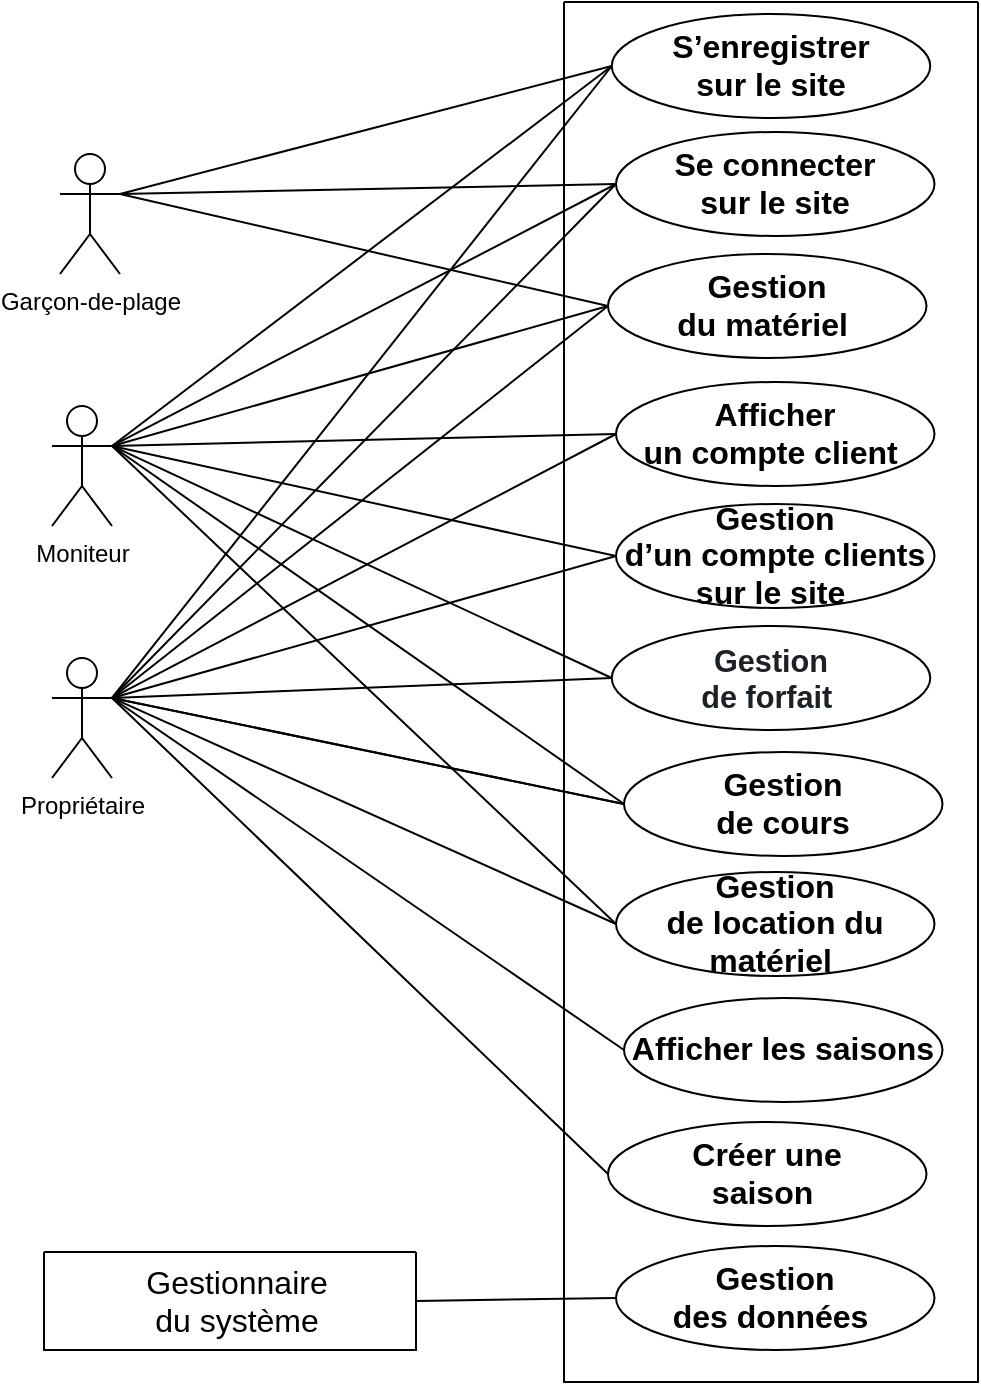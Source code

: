 <mxfile version="24.9.1">
  <diagram name="Page-1" id="cXf2GQKjWKF9Lp0_-bPR">
    <mxGraphModel dx="3268" dy="1784" grid="0" gridSize="10" guides="1" tooltips="1" connect="1" arrows="1" fold="1" page="0" pageScale="1" pageWidth="827" pageHeight="1169" math="0" shadow="0">
      <root>
        <mxCell id="0" />
        <mxCell id="1" parent="0" />
        <mxCell id="Psi2qHV0cRo6ceo7dTG1-1" value="Moniteur" style="shape=umlActor;verticalLabelPosition=bottom;verticalAlign=top;html=1;outlineConnect=0;" parent="1" vertex="1">
          <mxGeometry x="-855" y="-340" width="30" height="60" as="geometry" />
        </mxCell>
        <mxCell id="Psi2qHV0cRo6ceo7dTG1-2" value="Garçon-de-plage" style="shape=umlActor;verticalLabelPosition=bottom;verticalAlign=top;html=1;outlineConnect=0;" parent="1" vertex="1">
          <mxGeometry x="-851" y="-466" width="30" height="60" as="geometry" />
        </mxCell>
        <mxCell id="Psi2qHV0cRo6ceo7dTG1-3" value="Propriétaire" style="shape=umlActor;verticalLabelPosition=bottom;verticalAlign=top;html=1;outlineConnect=0;" parent="1" vertex="1">
          <mxGeometry x="-855" y="-214" width="30" height="60" as="geometry" />
        </mxCell>
        <mxCell id="Psi2qHV0cRo6ceo7dTG1-10" value="" style="swimlane;startSize=0;" parent="1" vertex="1">
          <mxGeometry x="-599" y="-542" width="207" height="690" as="geometry" />
        </mxCell>
        <mxCell id="Psi2qHV0cRo6ceo7dTG1-11" value="&lt;b&gt;&lt;span style=&quot;font-size:12.0pt;line-height:115%;&lt;br/&gt;font-family:&amp;quot;Aptos&amp;quot;,sans-serif;mso-ascii-theme-font:minor-latin;mso-fareast-font-family:&lt;br/&gt;Aptos;mso-fareast-theme-font:minor-latin;mso-hansi-theme-font:minor-latin;&lt;br/&gt;mso-bidi-font-family:&amp;quot;Times New Roman&amp;quot;;mso-bidi-theme-font:minor-bidi;&lt;br/&gt;mso-ansi-language:FR;mso-fareast-language:EN-US;mso-bidi-language:AR-SA&quot;&gt;S’enregistrer&lt;br/&gt;sur le site&lt;/span&gt;&lt;/b&gt;" style="ellipse;whiteSpace=wrap;html=1;" parent="Psi2qHV0cRo6ceo7dTG1-10" vertex="1">
          <mxGeometry x="23.88" y="6" width="159.25" height="52" as="geometry" />
        </mxCell>
        <mxCell id="Psi2qHV0cRo6ceo7dTG1-12" value="&lt;b&gt;&lt;span style=&quot;font-size:12.0pt;line-height:115%;&lt;br/&gt;font-family:&amp;quot;Aptos&amp;quot;,sans-serif;mso-ascii-theme-font:minor-latin;mso-fareast-font-family:&lt;br/&gt;Aptos;mso-fareast-theme-font:minor-latin;mso-hansi-theme-font:minor-latin;&lt;br/&gt;mso-bidi-font-family:&amp;quot;Times New Roman&amp;quot;;mso-bidi-theme-font:minor-bidi;&lt;br/&gt;mso-ansi-language:FR;mso-fareast-language:EN-US;mso-bidi-language:AR-SA&quot;&gt;Se connecter&lt;br/&gt;sur le site&lt;/span&gt;&lt;/b&gt;" style="ellipse;whiteSpace=wrap;html=1;" parent="Psi2qHV0cRo6ceo7dTG1-10" vertex="1">
          <mxGeometry x="26" y="65" width="159.25" height="52" as="geometry" />
        </mxCell>
        <mxCell id="Psi2qHV0cRo6ceo7dTG1-13" value="&lt;b&gt;&lt;span style=&quot;font-size:12.0pt;line-height:115%;&lt;br/&gt;font-family:&amp;quot;Aptos&amp;quot;,sans-serif;mso-ascii-theme-font:minor-latin;mso-fareast-font-family:&lt;br/&gt;Aptos;mso-fareast-theme-font:minor-latin;mso-hansi-theme-font:minor-latin;&lt;br/&gt;mso-bidi-font-family:&amp;quot;Times New Roman&amp;quot;;mso-bidi-theme-font:minor-bidi;&lt;br/&gt;mso-ansi-language:FR;mso-fareast-language:EN-US;mso-bidi-language:AR-SA&quot;&gt;Créer une&lt;br/&gt;saison&amp;nbsp;&lt;/span&gt;&lt;/b&gt;" style="ellipse;whiteSpace=wrap;html=1;" parent="Psi2qHV0cRo6ceo7dTG1-10" vertex="1">
          <mxGeometry x="22" y="560" width="159.25" height="52" as="geometry" />
        </mxCell>
        <mxCell id="Psi2qHV0cRo6ceo7dTG1-14" value="&lt;b&gt;&lt;span style=&quot;font-size:12.0pt;line-height:115%;&lt;br/&gt;font-family:&amp;quot;Aptos&amp;quot;,sans-serif;mso-ascii-theme-font:minor-latin;mso-fareast-font-family:&lt;br/&gt;Aptos;mso-fareast-theme-font:minor-latin;mso-hansi-theme-font:minor-latin;&lt;br/&gt;mso-bidi-font-family:&amp;quot;Times New Roman&amp;quot;;mso-bidi-theme-font:minor-bidi;&lt;br/&gt;mso-ansi-language:FR;mso-fareast-language:EN-US;mso-bidi-language:AR-SA&quot;&gt;Afficher&lt;br/&gt;un compte client&amp;nbsp;&lt;/span&gt;&lt;/b&gt;" style="ellipse;whiteSpace=wrap;html=1;" parent="Psi2qHV0cRo6ceo7dTG1-10" vertex="1">
          <mxGeometry x="26" y="190" width="159.25" height="52" as="geometry" />
        </mxCell>
        <mxCell id="O1G0JqCpLjOHNacf1Rvf-2" value="&lt;b&gt;&lt;span style=&quot;font-size:12.0pt;line-height:115%;&lt;br/&gt;font-family:&amp;quot;Aptos&amp;quot;,sans-serif;mso-ascii-theme-font:minor-latin;mso-fareast-font-family:&lt;br/&gt;Aptos;mso-fareast-theme-font:minor-latin;mso-hansi-theme-font:minor-latin;&lt;br/&gt;mso-bidi-font-family:&amp;quot;Times New Roman&amp;quot;;mso-bidi-theme-font:minor-bidi;&lt;br/&gt;mso-ansi-language:FR;mso-fareast-language:EN-US;mso-bidi-language:AR-SA&quot;&gt;Gestion&lt;br/&gt;d’un compte clients sur le site&amp;nbsp;&lt;/span&gt;&lt;/b&gt;" style="ellipse;whiteSpace=wrap;html=1;" vertex="1" parent="Psi2qHV0cRo6ceo7dTG1-10">
          <mxGeometry x="26" y="251" width="159.25" height="52" as="geometry" />
        </mxCell>
        <mxCell id="O1G0JqCpLjOHNacf1Rvf-9" value="&lt;b&gt;&lt;span style=&quot;font-size: 11.5pt; line-height: 115%; font-family: Arial, sans-serif; color: rgb(29, 33, 37); background-image: initial; background-position: initial; background-size: initial; background-repeat: initial; background-attachment: initial; background-origin: initial; background-clip: initial;&quot;&gt;Gestion&lt;br/&gt;de forfait&amp;nbsp;&lt;/span&gt;&lt;/b&gt;" style="ellipse;whiteSpace=wrap;html=1;" vertex="1" parent="Psi2qHV0cRo6ceo7dTG1-10">
          <mxGeometry x="23.88" y="312" width="159.25" height="52" as="geometry" />
        </mxCell>
        <mxCell id="O1G0JqCpLjOHNacf1Rvf-10" value="&lt;b&gt;&lt;span style=&quot;font-size:12.0pt;line-height:115%;&lt;br/&gt;font-family:&amp;quot;Aptos&amp;quot;,sans-serif;mso-ascii-theme-font:minor-latin;mso-fareast-font-family:&lt;br/&gt;Aptos;mso-fareast-theme-font:minor-latin;mso-hansi-theme-font:minor-latin;&lt;br/&gt;mso-bidi-font-family:&amp;quot;Times New Roman&amp;quot;;mso-bidi-theme-font:minor-bidi;&lt;br/&gt;mso-ansi-language:FR;mso-fareast-language:EN-US;mso-bidi-language:AR-SA&quot;&gt;Gestion&lt;br/&gt;de cours&lt;/span&gt;&lt;/b&gt;" style="ellipse;whiteSpace=wrap;html=1;" vertex="1" parent="Psi2qHV0cRo6ceo7dTG1-10">
          <mxGeometry x="30" y="375" width="159.25" height="52" as="geometry" />
        </mxCell>
        <mxCell id="O1G0JqCpLjOHNacf1Rvf-11" value="&lt;b&gt;&lt;span style=&quot;font-size:12.0pt;line-height:115%;&lt;br/&gt;font-family:&amp;quot;Aptos&amp;quot;,sans-serif;mso-ascii-theme-font:minor-latin;mso-fareast-font-family:&lt;br/&gt;Aptos;mso-fareast-theme-font:minor-latin;mso-hansi-theme-font:minor-latin;&lt;br/&gt;mso-bidi-font-family:&amp;quot;Times New Roman&amp;quot;;mso-bidi-theme-font:minor-bidi;&lt;br/&gt;mso-ansi-language:FR;mso-fareast-language:EN-US;mso-bidi-language:AR-SA&quot;&gt;Gestion&lt;br/&gt;de location du matériel&amp;nbsp;&lt;/span&gt;&lt;/b&gt;" style="ellipse;whiteSpace=wrap;html=1;" vertex="1" parent="Psi2qHV0cRo6ceo7dTG1-10">
          <mxGeometry x="26.0" y="435" width="159.25" height="52" as="geometry" />
        </mxCell>
        <mxCell id="O1G0JqCpLjOHNacf1Rvf-14" value="&lt;b&gt;&lt;span style=&quot;font-size:12.0pt;line-height:115%;&lt;br/&gt;font-family:&amp;quot;Aptos&amp;quot;,sans-serif;mso-ascii-theme-font:minor-latin;mso-fareast-font-family:&lt;br/&gt;Aptos;mso-fareast-theme-font:minor-latin;mso-hansi-theme-font:minor-latin;&lt;br/&gt;mso-bidi-font-family:&amp;quot;Times New Roman&amp;quot;;mso-bidi-theme-font:minor-bidi;&lt;br/&gt;mso-ansi-language:FR;mso-fareast-language:EN-US;mso-bidi-language:AR-SA&quot;&gt;Gestion&lt;br/&gt;des données&amp;nbsp;&lt;/span&gt;&lt;/b&gt;" style="ellipse;whiteSpace=wrap;html=1;" vertex="1" parent="Psi2qHV0cRo6ceo7dTG1-10">
          <mxGeometry x="26.0" y="622" width="159.25" height="52" as="geometry" />
        </mxCell>
        <mxCell id="O1G0JqCpLjOHNacf1Rvf-13" value="&lt;b&gt;&lt;span style=&quot;font-size:12.0pt;line-height:115%;&lt;br/&gt;font-family:&amp;quot;Aptos&amp;quot;,sans-serif;mso-ascii-theme-font:minor-latin;mso-fareast-font-family:&lt;br/&gt;Aptos;mso-fareast-theme-font:minor-latin;mso-hansi-theme-font:minor-latin;&lt;br/&gt;mso-bidi-font-family:&amp;quot;Times New Roman&amp;quot;;mso-bidi-theme-font:minor-bidi;&lt;br/&gt;mso-ansi-language:FR;mso-fareast-language:EN-US;mso-bidi-language:AR-SA&quot;&gt;Gestion&lt;br/&gt;du matériel&amp;nbsp;&lt;/span&gt;&lt;/b&gt;" style="ellipse;whiteSpace=wrap;html=1;" vertex="1" parent="Psi2qHV0cRo6ceo7dTG1-10">
          <mxGeometry x="22" y="126" width="159.25" height="52" as="geometry" />
        </mxCell>
        <mxCell id="O1G0JqCpLjOHNacf1Rvf-15" value="&lt;b&gt;&lt;span style=&quot;font-size:12.0pt;line-height:115%;&lt;br/&gt;font-family:&amp;quot;Aptos&amp;quot;,sans-serif;mso-ascii-theme-font:minor-latin;mso-fareast-font-family:&lt;br/&gt;Aptos;mso-fareast-theme-font:minor-latin;mso-hansi-theme-font:minor-latin;&lt;br/&gt;mso-bidi-font-family:&amp;quot;Times New Roman&amp;quot;;mso-bidi-theme-font:minor-bidi;&lt;br/&gt;mso-ansi-language:FR;mso-fareast-language:EN-US;mso-bidi-language:AR-SA&quot;&gt;Afficher les&amp;nbsp;saisons&lt;/span&gt;&lt;/b&gt;" style="ellipse;whiteSpace=wrap;html=1;" vertex="1" parent="Psi2qHV0cRo6ceo7dTG1-10">
          <mxGeometry x="30" y="498" width="159.25" height="52" as="geometry" />
        </mxCell>
        <mxCell id="O1G0JqCpLjOHNacf1Rvf-16" value="" style="endArrow=none;html=1;rounded=0;entryX=0;entryY=0.5;entryDx=0;entryDy=0;exitX=1;exitY=0.333;exitDx=0;exitDy=0;exitPerimeter=0;" edge="1" parent="1" source="Psi2qHV0cRo6ceo7dTG1-1" target="Psi2qHV0cRo6ceo7dTG1-11">
          <mxGeometry width="50" height="50" relative="1" as="geometry">
            <mxPoint x="-596" y="-130" as="sourcePoint" />
            <mxPoint x="-546" y="-180" as="targetPoint" />
          </mxGeometry>
        </mxCell>
        <mxCell id="O1G0JqCpLjOHNacf1Rvf-17" value="" style="endArrow=none;html=1;rounded=0;entryX=0;entryY=0.5;entryDx=0;entryDy=0;exitX=1;exitY=0.333;exitDx=0;exitDy=0;exitPerimeter=0;" edge="1" parent="1" source="Psi2qHV0cRo6ceo7dTG1-2" target="Psi2qHV0cRo6ceo7dTG1-11">
          <mxGeometry width="50" height="50" relative="1" as="geometry">
            <mxPoint x="-596" y="-165" as="sourcePoint" />
            <mxPoint x="-546" y="-215" as="targetPoint" />
          </mxGeometry>
        </mxCell>
        <mxCell id="O1G0JqCpLjOHNacf1Rvf-18" value="" style="endArrow=none;html=1;rounded=0;exitX=1;exitY=0.333;exitDx=0;exitDy=0;exitPerimeter=0;entryX=0;entryY=0.5;entryDx=0;entryDy=0;" edge="1" parent="1" source="Psi2qHV0cRo6ceo7dTG1-3" target="Psi2qHV0cRo6ceo7dTG1-11">
          <mxGeometry width="50" height="50" relative="1" as="geometry">
            <mxPoint x="-596" y="-165" as="sourcePoint" />
            <mxPoint x="-546" y="-215" as="targetPoint" />
          </mxGeometry>
        </mxCell>
        <mxCell id="O1G0JqCpLjOHNacf1Rvf-19" value="" style="endArrow=none;html=1;rounded=0;entryX=0;entryY=0.5;entryDx=0;entryDy=0;exitX=1;exitY=0.333;exitDx=0;exitDy=0;exitPerimeter=0;" edge="1" parent="1" source="Psi2qHV0cRo6ceo7dTG1-1" target="Psi2qHV0cRo6ceo7dTG1-12">
          <mxGeometry width="50" height="50" relative="1" as="geometry">
            <mxPoint x="-596" y="-165" as="sourcePoint" />
            <mxPoint x="-546" y="-215" as="targetPoint" />
          </mxGeometry>
        </mxCell>
        <mxCell id="O1G0JqCpLjOHNacf1Rvf-20" value="" style="endArrow=none;html=1;rounded=0;entryX=0;entryY=0.5;entryDx=0;entryDy=0;exitX=1;exitY=0.333;exitDx=0;exitDy=0;exitPerimeter=0;" edge="1" parent="1" source="Psi2qHV0cRo6ceo7dTG1-2" target="Psi2qHV0cRo6ceo7dTG1-12">
          <mxGeometry width="50" height="50" relative="1" as="geometry">
            <mxPoint x="-596" y="-165" as="sourcePoint" />
            <mxPoint x="-546" y="-215" as="targetPoint" />
          </mxGeometry>
        </mxCell>
        <mxCell id="O1G0JqCpLjOHNacf1Rvf-21" value="" style="endArrow=none;html=1;rounded=0;entryX=0;entryY=0.5;entryDx=0;entryDy=0;exitX=1;exitY=0.333;exitDx=0;exitDy=0;exitPerimeter=0;" edge="1" parent="1" source="Psi2qHV0cRo6ceo7dTG1-3" target="Psi2qHV0cRo6ceo7dTG1-12">
          <mxGeometry width="50" height="50" relative="1" as="geometry">
            <mxPoint x="-596" y="-165" as="sourcePoint" />
            <mxPoint x="-546" y="-215" as="targetPoint" />
          </mxGeometry>
        </mxCell>
        <mxCell id="O1G0JqCpLjOHNacf1Rvf-22" value="" style="endArrow=none;html=1;rounded=0;entryX=0;entryY=0.5;entryDx=0;entryDy=0;exitX=1;exitY=0.333;exitDx=0;exitDy=0;exitPerimeter=0;" edge="1" parent="1" source="Psi2qHV0cRo6ceo7dTG1-3" target="Psi2qHV0cRo6ceo7dTG1-13">
          <mxGeometry width="50" height="50" relative="1" as="geometry">
            <mxPoint x="-596" y="-165" as="sourcePoint" />
            <mxPoint x="-546" y="-215" as="targetPoint" />
          </mxGeometry>
        </mxCell>
        <mxCell id="O1G0JqCpLjOHNacf1Rvf-23" value="" style="endArrow=none;html=1;rounded=0;entryX=0;entryY=0.5;entryDx=0;entryDy=0;exitX=1;exitY=0.333;exitDx=0;exitDy=0;exitPerimeter=0;" edge="1" parent="1" source="Psi2qHV0cRo6ceo7dTG1-3" target="O1G0JqCpLjOHNacf1Rvf-15">
          <mxGeometry width="50" height="50" relative="1" as="geometry">
            <mxPoint x="-596" y="-165" as="sourcePoint" />
            <mxPoint x="-546" y="-215" as="targetPoint" />
          </mxGeometry>
        </mxCell>
        <mxCell id="O1G0JqCpLjOHNacf1Rvf-24" value="" style="endArrow=none;html=1;rounded=0;entryX=0;entryY=0.5;entryDx=0;entryDy=0;exitX=1;exitY=0.333;exitDx=0;exitDy=0;exitPerimeter=0;" edge="1" parent="1" source="Psi2qHV0cRo6ceo7dTG1-1" target="Psi2qHV0cRo6ceo7dTG1-14">
          <mxGeometry width="50" height="50" relative="1" as="geometry">
            <mxPoint x="-596" y="-165" as="sourcePoint" />
            <mxPoint x="-546" y="-215" as="targetPoint" />
          </mxGeometry>
        </mxCell>
        <mxCell id="O1G0JqCpLjOHNacf1Rvf-25" value="" style="endArrow=none;html=1;rounded=0;entryX=0;entryY=0.5;entryDx=0;entryDy=0;exitX=1;exitY=0.333;exitDx=0;exitDy=0;exitPerimeter=0;" edge="1" parent="1" source="Psi2qHV0cRo6ceo7dTG1-3" target="Psi2qHV0cRo6ceo7dTG1-14">
          <mxGeometry width="50" height="50" relative="1" as="geometry">
            <mxPoint x="-596" y="-165" as="sourcePoint" />
            <mxPoint x="-546" y="-215" as="targetPoint" />
          </mxGeometry>
        </mxCell>
        <mxCell id="O1G0JqCpLjOHNacf1Rvf-26" value="" style="endArrow=none;html=1;rounded=0;entryX=0;entryY=0.5;entryDx=0;entryDy=0;exitX=1;exitY=0.333;exitDx=0;exitDy=0;exitPerimeter=0;" edge="1" parent="1" source="Psi2qHV0cRo6ceo7dTG1-1" target="O1G0JqCpLjOHNacf1Rvf-2">
          <mxGeometry width="50" height="50" relative="1" as="geometry">
            <mxPoint x="-596" y="-165" as="sourcePoint" />
            <mxPoint x="-546" y="-215" as="targetPoint" />
          </mxGeometry>
        </mxCell>
        <mxCell id="O1G0JqCpLjOHNacf1Rvf-27" value="" style="endArrow=none;html=1;rounded=0;exitX=1;exitY=0.333;exitDx=0;exitDy=0;exitPerimeter=0;entryX=0;entryY=0.5;entryDx=0;entryDy=0;" edge="1" parent="1" source="Psi2qHV0cRo6ceo7dTG1-3" target="O1G0JqCpLjOHNacf1Rvf-2">
          <mxGeometry width="50" height="50" relative="1" as="geometry">
            <mxPoint x="-596" y="-165" as="sourcePoint" />
            <mxPoint x="-546" y="-215" as="targetPoint" />
          </mxGeometry>
        </mxCell>
        <mxCell id="O1G0JqCpLjOHNacf1Rvf-28" value="" style="endArrow=none;html=1;rounded=0;exitX=1;exitY=0.333;exitDx=0;exitDy=0;exitPerimeter=0;entryX=0;entryY=0.5;entryDx=0;entryDy=0;" edge="1" parent="1" source="Psi2qHV0cRo6ceo7dTG1-3" target="O1G0JqCpLjOHNacf1Rvf-9">
          <mxGeometry width="50" height="50" relative="1" as="geometry">
            <mxPoint x="-596" y="-165" as="sourcePoint" />
            <mxPoint x="-546" y="-215" as="targetPoint" />
          </mxGeometry>
        </mxCell>
        <mxCell id="O1G0JqCpLjOHNacf1Rvf-29" value="" style="endArrow=none;html=1;rounded=0;exitX=1;exitY=0.333;exitDx=0;exitDy=0;exitPerimeter=0;entryX=0;entryY=0.5;entryDx=0;entryDy=0;" edge="1" parent="1" source="Psi2qHV0cRo6ceo7dTG1-1" target="O1G0JqCpLjOHNacf1Rvf-9">
          <mxGeometry width="50" height="50" relative="1" as="geometry">
            <mxPoint x="-596" y="-165" as="sourcePoint" />
            <mxPoint x="-546" y="-215" as="targetPoint" />
          </mxGeometry>
        </mxCell>
        <mxCell id="O1G0JqCpLjOHNacf1Rvf-30" value="" style="endArrow=none;html=1;rounded=0;exitX=1;exitY=0.333;exitDx=0;exitDy=0;exitPerimeter=0;entryX=0;entryY=0.5;entryDx=0;entryDy=0;" edge="1" parent="1" source="Psi2qHV0cRo6ceo7dTG1-3" target="O1G0JqCpLjOHNacf1Rvf-10">
          <mxGeometry width="50" height="50" relative="1" as="geometry">
            <mxPoint x="-596" y="-165" as="sourcePoint" />
            <mxPoint x="-546" y="-215" as="targetPoint" />
          </mxGeometry>
        </mxCell>
        <mxCell id="O1G0JqCpLjOHNacf1Rvf-31" value="" style="endArrow=none;html=1;rounded=0;entryX=0;entryY=0.5;entryDx=0;entryDy=0;exitX=1;exitY=0.333;exitDx=0;exitDy=0;exitPerimeter=0;" edge="1" parent="1" source="Psi2qHV0cRo6ceo7dTG1-3" target="O1G0JqCpLjOHNacf1Rvf-10">
          <mxGeometry width="50" height="50" relative="1" as="geometry">
            <mxPoint x="-596" y="-165" as="sourcePoint" />
            <mxPoint x="-546" y="-215" as="targetPoint" />
          </mxGeometry>
        </mxCell>
        <mxCell id="O1G0JqCpLjOHNacf1Rvf-32" value="" style="endArrow=none;html=1;rounded=0;entryX=0;entryY=0.5;entryDx=0;entryDy=0;exitX=1;exitY=0.333;exitDx=0;exitDy=0;exitPerimeter=0;" edge="1" parent="1" source="Psi2qHV0cRo6ceo7dTG1-1" target="O1G0JqCpLjOHNacf1Rvf-10">
          <mxGeometry width="50" height="50" relative="1" as="geometry">
            <mxPoint x="-596" y="-165" as="sourcePoint" />
            <mxPoint x="-546" y="-215" as="targetPoint" />
          </mxGeometry>
        </mxCell>
        <mxCell id="O1G0JqCpLjOHNacf1Rvf-33" value="" style="endArrow=none;html=1;rounded=0;entryX=0;entryY=0.5;entryDx=0;entryDy=0;exitX=1;exitY=0.333;exitDx=0;exitDy=0;exitPerimeter=0;" edge="1" parent="1" source="Psi2qHV0cRo6ceo7dTG1-3" target="O1G0JqCpLjOHNacf1Rvf-11">
          <mxGeometry width="50" height="50" relative="1" as="geometry">
            <mxPoint x="-782" y="-34" as="sourcePoint" />
            <mxPoint x="-546" y="-215" as="targetPoint" />
          </mxGeometry>
        </mxCell>
        <mxCell id="O1G0JqCpLjOHNacf1Rvf-34" value="" style="endArrow=none;html=1;rounded=0;entryX=0;entryY=0.5;entryDx=0;entryDy=0;exitX=1;exitY=0.333;exitDx=0;exitDy=0;exitPerimeter=0;" edge="1" parent="1" source="Psi2qHV0cRo6ceo7dTG1-1" target="O1G0JqCpLjOHNacf1Rvf-11">
          <mxGeometry width="50" height="50" relative="1" as="geometry">
            <mxPoint x="-795" y="-166" as="sourcePoint" />
            <mxPoint x="-745" y="-216" as="targetPoint" />
          </mxGeometry>
        </mxCell>
        <mxCell id="O1G0JqCpLjOHNacf1Rvf-35" value="" style="endArrow=none;html=1;rounded=0;entryX=0;entryY=0.5;entryDx=0;entryDy=0;exitX=1;exitY=0.333;exitDx=0;exitDy=0;exitPerimeter=0;" edge="1" parent="1" source="Psi2qHV0cRo6ceo7dTG1-3" target="O1G0JqCpLjOHNacf1Rvf-13">
          <mxGeometry width="50" height="50" relative="1" as="geometry">
            <mxPoint x="-801" y="-91" as="sourcePoint" />
            <mxPoint x="-691" y="33" as="targetPoint" />
          </mxGeometry>
        </mxCell>
        <mxCell id="O1G0JqCpLjOHNacf1Rvf-36" value="" style="endArrow=none;html=1;rounded=0;exitX=1;exitY=0.333;exitDx=0;exitDy=0;exitPerimeter=0;entryX=0;entryY=0.5;entryDx=0;entryDy=0;" edge="1" parent="1" source="Psi2qHV0cRo6ceo7dTG1-2" target="O1G0JqCpLjOHNacf1Rvf-13">
          <mxGeometry width="50" height="50" relative="1" as="geometry">
            <mxPoint x="-751" y="-166" as="sourcePoint" />
            <mxPoint x="-701" y="-216" as="targetPoint" />
          </mxGeometry>
        </mxCell>
        <mxCell id="O1G0JqCpLjOHNacf1Rvf-37" value="" style="endArrow=none;html=1;rounded=0;exitX=0;exitY=0.5;exitDx=0;exitDy=0;entryX=1;entryY=0.333;entryDx=0;entryDy=0;entryPerimeter=0;" edge="1" parent="1" source="O1G0JqCpLjOHNacf1Rvf-13" target="Psi2qHV0cRo6ceo7dTG1-1">
          <mxGeometry width="50" height="50" relative="1" as="geometry">
            <mxPoint x="-751" y="-166" as="sourcePoint" />
            <mxPoint x="-701" y="-216" as="targetPoint" />
          </mxGeometry>
        </mxCell>
        <mxCell id="O1G0JqCpLjOHNacf1Rvf-38" value="" style="endArrow=none;html=1;rounded=0;entryX=0;entryY=0.5;entryDx=0;entryDy=0;exitX=1;exitY=0.5;exitDx=0;exitDy=0;" edge="1" parent="1" source="O1G0JqCpLjOHNacf1Rvf-39" target="O1G0JqCpLjOHNacf1Rvf-14">
          <mxGeometry width="50" height="50" relative="1" as="geometry">
            <mxPoint x="-209.889" y="-167" as="sourcePoint" />
            <mxPoint x="-701" y="-216" as="targetPoint" />
          </mxGeometry>
        </mxCell>
        <mxCell id="O1G0JqCpLjOHNacf1Rvf-39" value="" style="swimlane;startSize=0;" vertex="1" parent="1">
          <mxGeometry x="-859" y="83" width="186" height="49" as="geometry" />
        </mxCell>
        <mxCell id="O1G0JqCpLjOHNacf1Rvf-40" value="&lt;span style=&quot;font-size:12.0pt;line-height:115%;&lt;br/&gt;font-family:&amp;quot;Aptos&amp;quot;,sans-serif;mso-ascii-theme-font:minor-latin;mso-fareast-font-family:&lt;br/&gt;Aptos;mso-fareast-theme-font:minor-latin;mso-hansi-theme-font:minor-latin;&lt;br/&gt;mso-bidi-font-family:&amp;quot;Times New Roman&amp;quot;;mso-bidi-theme-font:minor-bidi;&lt;br/&gt;mso-ansi-language:FR;mso-fareast-language:EN-US;mso-bidi-language:AR-SA&quot;&gt;Gestionnaire&lt;br/&gt;du système&lt;/span&gt;" style="text;html=1;align=center;verticalAlign=middle;resizable=0;points=[];autosize=1;strokeColor=none;fillColor=none;" vertex="1" parent="O1G0JqCpLjOHNacf1Rvf-39">
          <mxGeometry x="41" width="109" height="49" as="geometry" />
        </mxCell>
      </root>
    </mxGraphModel>
  </diagram>
</mxfile>
